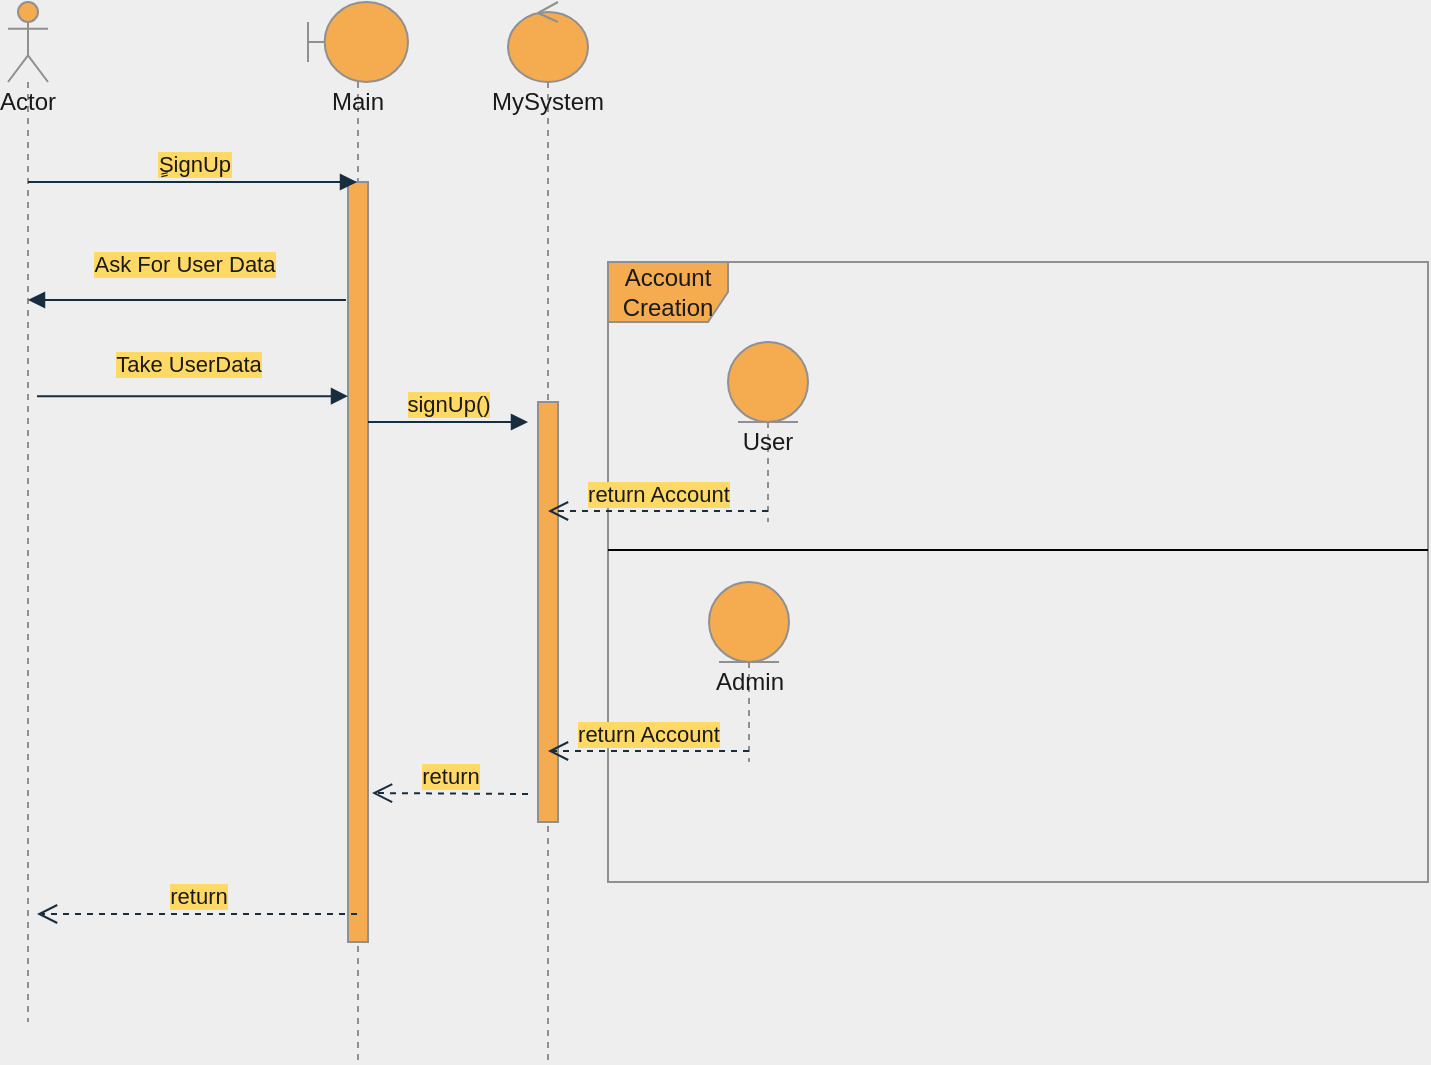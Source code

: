 <mxfile version="20.3.0" type="device"><diagram name="Page-1" id="13e1069c-82ec-6db2-03f1-153e76fe0fe0"><mxGraphModel dx="1038" dy="641" grid="1" gridSize="10" guides="1" tooltips="1" connect="1" arrows="1" fold="1" page="1" pageScale="1" pageWidth="1100" pageHeight="850" background="#EEEEEE" math="0" shadow="0"><root><mxCell id="0"/><mxCell id="1" parent="0"/><mxCell id="0jMpJ-vofkHbIsb-wTHG-9" value="Actor" style="shape=umlLifeline;participant=umlActor;perimeter=lifelinePerimeter;whiteSpace=wrap;html=1;container=1;collapsible=0;recursiveResize=0;verticalAlign=top;spacingTop=36;outlineConnect=0;strokeColor=#909090;fontColor=#1A1A1A;fillColor=#F5AB50;size=40;" vertex="1" parent="1"><mxGeometry x="60" y="30" width="20" height="510" as="geometry"/></mxCell><mxCell id="0jMpJ-vofkHbIsb-wTHG-10" value="Main" style="shape=umlLifeline;participant=umlBoundary;perimeter=lifelinePerimeter;whiteSpace=wrap;html=1;container=1;collapsible=0;recursiveResize=0;verticalAlign=top;spacingTop=36;outlineConnect=0;strokeColor=#909090;fontColor=#1A1A1A;fillColor=#F5AB50;" vertex="1" parent="1"><mxGeometry x="210" y="30" width="50" height="530" as="geometry"/></mxCell><mxCell id="0jMpJ-vofkHbIsb-wTHG-12" value="" style="html=1;points=[];perimeter=orthogonalPerimeter;strokeColor=#909090;fontColor=#1A1A1A;fillColor=#F5AB50;" vertex="1" parent="0jMpJ-vofkHbIsb-wTHG-10"><mxGeometry x="20" y="90" width="10" height="380" as="geometry"/></mxCell><mxCell id="0jMpJ-vofkHbIsb-wTHG-11" value="ٍSignUp" style="html=1;verticalAlign=bottom;endArrow=block;rounded=0;strokeColor=#182E3E;fontColor=#1A1A1A;labelBackgroundColor=#FFD966;" edge="1" parent="1" source="0jMpJ-vofkHbIsb-wTHG-9" target="0jMpJ-vofkHbIsb-wTHG-10"><mxGeometry width="80" relative="1" as="geometry"><mxPoint x="90" y="120" as="sourcePoint"/><mxPoint x="170" y="120" as="targetPoint"/><Array as="points"><mxPoint x="180" y="120"/></Array></mxGeometry></mxCell><mxCell id="0jMpJ-vofkHbIsb-wTHG-13" value="Ask For User Data" style="html=1;verticalAlign=bottom;endArrow=block;rounded=0;strokeColor=#182E3E;fontColor=#1A1A1A;labelBackgroundColor=#FFD966;" edge="1" parent="1" target="0jMpJ-vofkHbIsb-wTHG-9"><mxGeometry x="0.023" y="-9" width="80" relative="1" as="geometry"><mxPoint x="229" y="179" as="sourcePoint"/><mxPoint x="99" y="179" as="targetPoint"/><mxPoint as="offset"/></mxGeometry></mxCell><mxCell id="0jMpJ-vofkHbIsb-wTHG-14" value="Take UserData" style="html=1;verticalAlign=bottom;endArrow=block;rounded=0;labelBackgroundColor=#FFD966;strokeColor=#182E3E;fontColor=#1A1A1A;entryX=0;entryY=0.645;entryDx=0;entryDy=0;entryPerimeter=0;" edge="1" parent="1"><mxGeometry x="-0.029" y="7" width="80" relative="1" as="geometry"><mxPoint x="74.5" y="227.1" as="sourcePoint"/><mxPoint x="230" y="227.1" as="targetPoint"/><mxPoint as="offset"/></mxGeometry></mxCell><mxCell id="0jMpJ-vofkHbIsb-wTHG-15" value="MySystem" style="shape=umlLifeline;participant=umlControl;perimeter=lifelinePerimeter;whiteSpace=wrap;html=1;container=1;collapsible=0;recursiveResize=0;verticalAlign=top;spacingTop=36;outlineConnect=0;strokeColor=#909090;fontColor=#1A1A1A;fillColor=#F5AB50;" vertex="1" parent="1"><mxGeometry x="310" y="30" width="40" height="530" as="geometry"/></mxCell><mxCell id="0jMpJ-vofkHbIsb-wTHG-16" value="" style="html=1;points=[];perimeter=orthogonalPerimeter;strokeColor=#909090;fontColor=#1A1A1A;fillColor=#F5AB50;" vertex="1" parent="0jMpJ-vofkHbIsb-wTHG-15"><mxGeometry x="15" y="200" width="10" height="210" as="geometry"/></mxCell><mxCell id="0jMpJ-vofkHbIsb-wTHG-17" value="signUp()" style="html=1;verticalAlign=bottom;endArrow=block;rounded=0;labelBackgroundColor=#FFD966;strokeColor=#182E3E;fontColor=#1A1A1A;" edge="1" parent="1"><mxGeometry width="80" relative="1" as="geometry"><mxPoint x="240" y="240" as="sourcePoint"/><mxPoint x="320" y="240" as="targetPoint"/></mxGeometry></mxCell><mxCell id="0jMpJ-vofkHbIsb-wTHG-18" value="return" style="html=1;verticalAlign=bottom;endArrow=open;dashed=1;endSize=8;rounded=0;labelBackgroundColor=#FFD966;strokeColor=#182E3E;fontColor=#1A1A1A;entryX=1.2;entryY=0.804;entryDx=0;entryDy=0;entryPerimeter=0;" edge="1" parent="1" target="0jMpJ-vofkHbIsb-wTHG-12"><mxGeometry relative="1" as="geometry"><mxPoint x="320" y="426" as="sourcePoint"/><mxPoint x="250" y="424" as="targetPoint"/></mxGeometry></mxCell><mxCell id="0jMpJ-vofkHbIsb-wTHG-21" value="Account Creation" style="shape=umlFrame;whiteSpace=wrap;html=1;strokeColor=#909090;fontColor=#1A1A1A;fillColor=#F5AB50;" vertex="1" parent="1"><mxGeometry x="360" y="160" width="410" height="310" as="geometry"/></mxCell><mxCell id="0jMpJ-vofkHbIsb-wTHG-19" value="return" style="html=1;verticalAlign=bottom;endArrow=open;dashed=1;endSize=8;rounded=0;labelBackgroundColor=#FFD966;strokeColor=#182E3E;fontColor=#1A1A1A;" edge="1" parent="1"><mxGeometry relative="1" as="geometry"><mxPoint x="234.5" y="486" as="sourcePoint"/><mxPoint x="74.5" y="486" as="targetPoint"/></mxGeometry></mxCell><mxCell id="0jMpJ-vofkHbIsb-wTHG-20" value="User" style="shape=umlLifeline;participant=umlEntity;perimeter=lifelinePerimeter;whiteSpace=wrap;html=1;container=1;collapsible=0;recursiveResize=0;verticalAlign=top;spacingTop=36;outlineConnect=0;strokeColor=#909090;fontColor=#1A1A1A;fillColor=#F5AB50;" vertex="1" parent="1"><mxGeometry x="420" y="200" width="40" height="90" as="geometry"/></mxCell><mxCell id="0jMpJ-vofkHbIsb-wTHG-22" value="" style="line;strokeWidth=1;fillColor=none;align=left;verticalAlign=middle;spacingTop=-1;spacingLeft=3;spacingRight=3;rotatable=0;labelPosition=right;points=[];portConstraint=eastwest;strokeColor=inherit;fontColor=#1A1A1A;" vertex="1" parent="1"><mxGeometry x="360" y="300" width="410" height="8" as="geometry"/></mxCell><mxCell id="0jMpJ-vofkHbIsb-wTHG-24" value="return Account" style="html=1;verticalAlign=bottom;endArrow=open;dashed=1;endSize=8;rounded=0;labelBackgroundColor=#FFD966;strokeColor=#182E3E;fontColor=#1A1A1A;" edge="1" parent="1" target="0jMpJ-vofkHbIsb-wTHG-15"><mxGeometry relative="1" as="geometry"><mxPoint x="440" y="284.5" as="sourcePoint"/><mxPoint x="360" y="284.5" as="targetPoint"/></mxGeometry></mxCell><mxCell id="0jMpJ-vofkHbIsb-wTHG-26" value="Admin" style="shape=umlLifeline;participant=umlEntity;perimeter=lifelinePerimeter;whiteSpace=wrap;html=1;container=1;collapsible=0;recursiveResize=0;verticalAlign=top;spacingTop=36;outlineConnect=0;strokeColor=#909090;fontColor=#1A1A1A;fillColor=#F5AB50;" vertex="1" parent="1"><mxGeometry x="410.5" y="320" width="40" height="90" as="geometry"/></mxCell><mxCell id="0jMpJ-vofkHbIsb-wTHG-27" value="return Account" style="html=1;verticalAlign=bottom;endArrow=open;dashed=1;endSize=8;rounded=0;labelBackgroundColor=#FFD966;strokeColor=#182E3E;fontColor=#1A1A1A;" edge="1" parent="1" target="0jMpJ-vofkHbIsb-wTHG-15"><mxGeometry relative="1" as="geometry"><mxPoint x="430.5" y="404.5" as="sourcePoint"/><mxPoint x="320" y="404.5" as="targetPoint"/></mxGeometry></mxCell></root></mxGraphModel></diagram></mxfile>